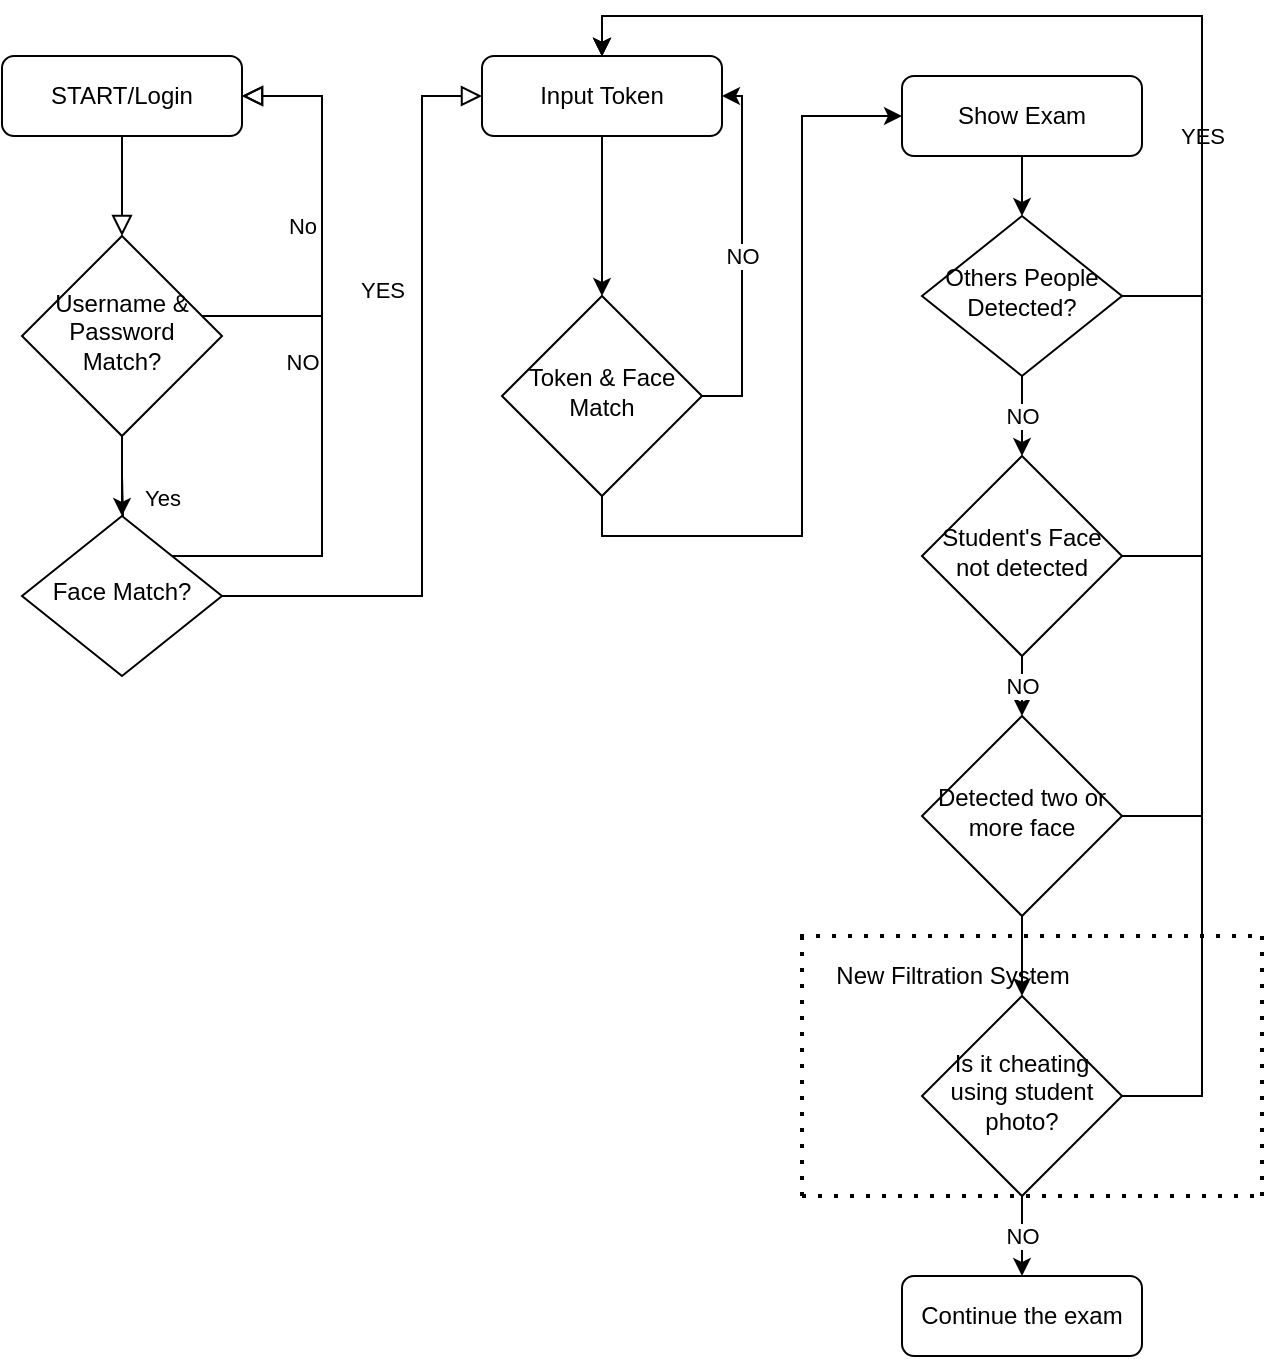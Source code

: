 <mxfile version="13.6.2" type="device"><diagram id="C5RBs43oDa-KdzZeNtuy" name="Page-1"><mxGraphModel dx="868" dy="434" grid="1" gridSize="10" guides="1" tooltips="1" connect="1" arrows="1" fold="1" page="1" pageScale="1" pageWidth="827" pageHeight="1169" math="0" shadow="0"><root><mxCell id="WIyWlLk6GJQsqaUBKTNV-0"/><mxCell id="WIyWlLk6GJQsqaUBKTNV-1" parent="WIyWlLk6GJQsqaUBKTNV-0"/><mxCell id="WIyWlLk6GJQsqaUBKTNV-2" value="" style="rounded=0;html=1;jettySize=auto;orthogonalLoop=1;fontSize=11;endArrow=block;endFill=0;endSize=8;strokeWidth=1;shadow=0;labelBackgroundColor=none;edgeStyle=orthogonalEdgeStyle;" parent="WIyWlLk6GJQsqaUBKTNV-1" source="WIyWlLk6GJQsqaUBKTNV-3" target="WIyWlLk6GJQsqaUBKTNV-6" edge="1"><mxGeometry relative="1" as="geometry"/></mxCell><mxCell id="WIyWlLk6GJQsqaUBKTNV-3" value="START/Login" style="rounded=1;whiteSpace=wrap;html=1;fontSize=12;glass=0;strokeWidth=1;shadow=0;" parent="WIyWlLk6GJQsqaUBKTNV-1" vertex="1"><mxGeometry x="160" y="80" width="120" height="40" as="geometry"/></mxCell><mxCell id="WIyWlLk6GJQsqaUBKTNV-4" value="Yes" style="rounded=0;html=1;jettySize=auto;orthogonalLoop=1;fontSize=11;endArrow=block;endFill=0;endSize=8;strokeWidth=1;shadow=0;labelBackgroundColor=none;edgeStyle=orthogonalEdgeStyle;" parent="WIyWlLk6GJQsqaUBKTNV-1" target="WIyWlLk6GJQsqaUBKTNV-10" edge="1"><mxGeometry y="20" relative="1" as="geometry"><mxPoint as="offset"/><mxPoint x="220" y="290" as="sourcePoint"/></mxGeometry></mxCell><mxCell id="WIyWlLk6GJQsqaUBKTNV-5" value="No" style="edgeStyle=orthogonalEdgeStyle;rounded=0;html=1;jettySize=auto;orthogonalLoop=1;fontSize=11;endArrow=block;endFill=0;endSize=8;strokeWidth=1;shadow=0;labelBackgroundColor=none;" parent="WIyWlLk6GJQsqaUBKTNV-1" source="WIyWlLk6GJQsqaUBKTNV-6" edge="1"><mxGeometry y="10" relative="1" as="geometry"><mxPoint as="offset"/><mxPoint x="280" y="100" as="targetPoint"/><Array as="points"><mxPoint x="320" y="210"/><mxPoint x="320" y="100"/></Array></mxGeometry></mxCell><mxCell id="q7tOIeOUC4lNrYkffbZ7-0" value="" style="edgeStyle=orthogonalEdgeStyle;rounded=0;orthogonalLoop=1;jettySize=auto;html=1;" parent="WIyWlLk6GJQsqaUBKTNV-1" source="WIyWlLk6GJQsqaUBKTNV-6" target="WIyWlLk6GJQsqaUBKTNV-10" edge="1"><mxGeometry relative="1" as="geometry"/></mxCell><mxCell id="WIyWlLk6GJQsqaUBKTNV-6" value="Username &amp;amp; Password Match?" style="rhombus;whiteSpace=wrap;html=1;shadow=0;fontFamily=Helvetica;fontSize=12;align=center;strokeWidth=1;spacing=6;spacingTop=-4;" parent="WIyWlLk6GJQsqaUBKTNV-1" vertex="1"><mxGeometry x="170" y="170" width="100" height="100" as="geometry"/></mxCell><mxCell id="WIyWlLk6GJQsqaUBKTNV-8" value="YES" style="rounded=0;html=1;jettySize=auto;orthogonalLoop=1;fontSize=11;endArrow=block;endFill=0;endSize=8;strokeWidth=1;shadow=0;labelBackgroundColor=none;edgeStyle=orthogonalEdgeStyle;" parent="WIyWlLk6GJQsqaUBKTNV-1" source="WIyWlLk6GJQsqaUBKTNV-10" target="WIyWlLk6GJQsqaUBKTNV-11" edge="1"><mxGeometry x="0.333" y="20" relative="1" as="geometry"><mxPoint as="offset"/><Array as="points"><mxPoint x="370" y="350"/><mxPoint x="370" y="100"/></Array></mxGeometry></mxCell><mxCell id="WIyWlLk6GJQsqaUBKTNV-9" value="NO" style="edgeStyle=orthogonalEdgeStyle;rounded=0;html=1;jettySize=auto;orthogonalLoop=1;fontSize=11;endArrow=block;endFill=0;endSize=8;strokeWidth=1;shadow=0;labelBackgroundColor=none;entryX=1;entryY=0.5;entryDx=0;entryDy=0;" parent="WIyWlLk6GJQsqaUBKTNV-1" source="WIyWlLk6GJQsqaUBKTNV-10" target="WIyWlLk6GJQsqaUBKTNV-3" edge="1"><mxGeometry y="10" relative="1" as="geometry"><mxPoint as="offset"/><mxPoint x="420" y="330" as="targetPoint"/><Array as="points"><mxPoint x="320" y="330"/><mxPoint x="320" y="100"/></Array></mxGeometry></mxCell><mxCell id="WIyWlLk6GJQsqaUBKTNV-10" value="Face Match?" style="rhombus;whiteSpace=wrap;html=1;shadow=0;fontFamily=Helvetica;fontSize=12;align=center;strokeWidth=1;spacing=6;spacingTop=-4;" parent="WIyWlLk6GJQsqaUBKTNV-1" vertex="1"><mxGeometry x="170" y="310" width="100" height="80" as="geometry"/></mxCell><mxCell id="q7tOIeOUC4lNrYkffbZ7-5" style="edgeStyle=orthogonalEdgeStyle;rounded=0;orthogonalLoop=1;jettySize=auto;html=1;exitX=0.5;exitY=1;exitDx=0;exitDy=0;entryX=0.5;entryY=0;entryDx=0;entryDy=0;" parent="WIyWlLk6GJQsqaUBKTNV-1" source="WIyWlLk6GJQsqaUBKTNV-11" target="q7tOIeOUC4lNrYkffbZ7-3" edge="1"><mxGeometry relative="1" as="geometry"/></mxCell><mxCell id="WIyWlLk6GJQsqaUBKTNV-11" value="Input Token" style="rounded=1;whiteSpace=wrap;html=1;fontSize=12;glass=0;strokeWidth=1;shadow=0;" parent="WIyWlLk6GJQsqaUBKTNV-1" vertex="1"><mxGeometry x="400" y="80" width="120" height="40" as="geometry"/></mxCell><mxCell id="q7tOIeOUC4lNrYkffbZ7-6" value="NO" style="edgeStyle=orthogonalEdgeStyle;rounded=0;orthogonalLoop=1;jettySize=auto;html=1;exitX=1;exitY=0.5;exitDx=0;exitDy=0;entryX=1;entryY=0.5;entryDx=0;entryDy=0;" parent="WIyWlLk6GJQsqaUBKTNV-1" source="q7tOIeOUC4lNrYkffbZ7-3" target="WIyWlLk6GJQsqaUBKTNV-11" edge="1"><mxGeometry relative="1" as="geometry"/></mxCell><mxCell id="q7tOIeOUC4lNrYkffbZ7-8" style="edgeStyle=orthogonalEdgeStyle;rounded=0;orthogonalLoop=1;jettySize=auto;html=1;exitX=0.5;exitY=1;exitDx=0;exitDy=0;entryX=0;entryY=0.5;entryDx=0;entryDy=0;" parent="WIyWlLk6GJQsqaUBKTNV-1" source="q7tOIeOUC4lNrYkffbZ7-3" target="q7tOIeOUC4lNrYkffbZ7-7" edge="1"><mxGeometry relative="1" as="geometry"><mxPoint x="610" y="150" as="targetPoint"/></mxGeometry></mxCell><mxCell id="q7tOIeOUC4lNrYkffbZ7-3" value="Token &amp;amp; Face Match" style="rhombus;whiteSpace=wrap;html=1;shadow=0;fontFamily=Helvetica;fontSize=12;align=center;strokeWidth=1;spacing=6;spacingTop=-4;" parent="WIyWlLk6GJQsqaUBKTNV-1" vertex="1"><mxGeometry x="410" y="200" width="100" height="100" as="geometry"/></mxCell><mxCell id="q7tOIeOUC4lNrYkffbZ7-11" style="edgeStyle=orthogonalEdgeStyle;rounded=0;orthogonalLoop=1;jettySize=auto;html=1;exitX=0.5;exitY=1;exitDx=0;exitDy=0;" parent="WIyWlLk6GJQsqaUBKTNV-1" source="q7tOIeOUC4lNrYkffbZ7-7" target="q7tOIeOUC4lNrYkffbZ7-9" edge="1"><mxGeometry relative="1" as="geometry"/></mxCell><mxCell id="q7tOIeOUC4lNrYkffbZ7-7" value="Show Exam" style="rounded=1;whiteSpace=wrap;html=1;fontSize=12;glass=0;strokeWidth=1;shadow=0;" parent="WIyWlLk6GJQsqaUBKTNV-1" vertex="1"><mxGeometry x="610" y="90" width="120" height="40" as="geometry"/></mxCell><mxCell id="q7tOIeOUC4lNrYkffbZ7-12" value="NO" style="edgeStyle=orthogonalEdgeStyle;rounded=0;orthogonalLoop=1;jettySize=auto;html=1;exitX=0.5;exitY=1;exitDx=0;exitDy=0;" parent="WIyWlLk6GJQsqaUBKTNV-1" source="q7tOIeOUC4lNrYkffbZ7-9" target="q7tOIeOUC4lNrYkffbZ7-10" edge="1"><mxGeometry relative="1" as="geometry"/></mxCell><mxCell id="q7tOIeOUC4lNrYkffbZ7-17" style="edgeStyle=orthogonalEdgeStyle;rounded=0;orthogonalLoop=1;jettySize=auto;html=1;exitX=1;exitY=0.5;exitDx=0;exitDy=0;entryX=0.5;entryY=0;entryDx=0;entryDy=0;" parent="WIyWlLk6GJQsqaUBKTNV-1" source="q7tOIeOUC4lNrYkffbZ7-9" target="WIyWlLk6GJQsqaUBKTNV-11" edge="1"><mxGeometry relative="1" as="geometry"><Array as="points"><mxPoint x="760" y="200"/><mxPoint x="760" y="60"/><mxPoint x="460" y="60"/></Array></mxGeometry></mxCell><mxCell id="q7tOIeOUC4lNrYkffbZ7-9" value="Others People Detected?" style="rhombus;whiteSpace=wrap;html=1;shadow=0;fontFamily=Helvetica;fontSize=12;align=center;strokeWidth=1;spacing=6;spacingTop=-4;" parent="WIyWlLk6GJQsqaUBKTNV-1" vertex="1"><mxGeometry x="620" y="160" width="100" height="80" as="geometry"/></mxCell><mxCell id="q7tOIeOUC4lNrYkffbZ7-14" value="NO" style="edgeStyle=orthogonalEdgeStyle;rounded=0;orthogonalLoop=1;jettySize=auto;html=1;exitX=0.5;exitY=1;exitDx=0;exitDy=0;entryX=0.5;entryY=0;entryDx=0;entryDy=0;" parent="WIyWlLk6GJQsqaUBKTNV-1" source="q7tOIeOUC4lNrYkffbZ7-10" target="q7tOIeOUC4lNrYkffbZ7-13" edge="1"><mxGeometry relative="1" as="geometry"/></mxCell><mxCell id="q7tOIeOUC4lNrYkffbZ7-16" style="edgeStyle=orthogonalEdgeStyle;rounded=0;orthogonalLoop=1;jettySize=auto;html=1;exitX=1;exitY=0.5;exitDx=0;exitDy=0;" parent="WIyWlLk6GJQsqaUBKTNV-1" source="q7tOIeOUC4lNrYkffbZ7-10" edge="1"><mxGeometry relative="1" as="geometry"><mxPoint x="460" y="80" as="targetPoint"/><Array as="points"><mxPoint x="760" y="330"/><mxPoint x="760" y="60"/><mxPoint x="460" y="60"/></Array></mxGeometry></mxCell><mxCell id="q7tOIeOUC4lNrYkffbZ7-10" value="Student's Face not detected" style="rhombus;whiteSpace=wrap;html=1;shadow=0;fontFamily=Helvetica;fontSize=12;align=center;strokeWidth=1;spacing=6;spacingTop=-4;" parent="WIyWlLk6GJQsqaUBKTNV-1" vertex="1"><mxGeometry x="620" y="280" width="100" height="100" as="geometry"/></mxCell><mxCell id="q7tOIeOUC4lNrYkffbZ7-15" value="YES" style="edgeStyle=orthogonalEdgeStyle;rounded=0;orthogonalLoop=1;jettySize=auto;html=1;exitX=1;exitY=0.5;exitDx=0;exitDy=0;entryX=0.5;entryY=0;entryDx=0;entryDy=0;" parent="WIyWlLk6GJQsqaUBKTNV-1" source="q7tOIeOUC4lNrYkffbZ7-13" target="WIyWlLk6GJQsqaUBKTNV-11" edge="1"><mxGeometry relative="1" as="geometry"><Array as="points"><mxPoint x="760" y="460"/><mxPoint x="760" y="60"/><mxPoint x="460" y="60"/></Array></mxGeometry></mxCell><mxCell id="QmYrcnoPVwJ7ymxaOeXZ-3" style="edgeStyle=orthogonalEdgeStyle;rounded=0;orthogonalLoop=1;jettySize=auto;html=1;exitX=0.5;exitY=1;exitDx=0;exitDy=0;entryX=0.5;entryY=0;entryDx=0;entryDy=0;" edge="1" parent="WIyWlLk6GJQsqaUBKTNV-1" source="q7tOIeOUC4lNrYkffbZ7-13" target="QmYrcnoPVwJ7ymxaOeXZ-2"><mxGeometry relative="1" as="geometry"/></mxCell><mxCell id="q7tOIeOUC4lNrYkffbZ7-13" value="Detected two or more face" style="rhombus;whiteSpace=wrap;html=1;shadow=0;fontFamily=Helvetica;fontSize=12;align=center;strokeWidth=1;spacing=6;spacingTop=-4;" parent="WIyWlLk6GJQsqaUBKTNV-1" vertex="1"><mxGeometry x="620" y="410" width="100" height="100" as="geometry"/></mxCell><mxCell id="QmYrcnoPVwJ7ymxaOeXZ-0" value="NO" style="edgeStyle=orthogonalEdgeStyle;rounded=0;orthogonalLoop=1;jettySize=auto;html=1;exitX=0.5;exitY=1;exitDx=0;exitDy=0;entryX=0.5;entryY=0;entryDx=0;entryDy=0;" edge="1" parent="WIyWlLk6GJQsqaUBKTNV-1" source="QmYrcnoPVwJ7ymxaOeXZ-2" target="QmYrcnoPVwJ7ymxaOeXZ-5"><mxGeometry relative="1" as="geometry"><mxPoint x="670" y="680" as="targetPoint"/></mxGeometry></mxCell><mxCell id="QmYrcnoPVwJ7ymxaOeXZ-4" style="edgeStyle=orthogonalEdgeStyle;rounded=0;orthogonalLoop=1;jettySize=auto;html=1;exitX=1;exitY=0.5;exitDx=0;exitDy=0;entryX=0.5;entryY=0;entryDx=0;entryDy=0;" edge="1" parent="WIyWlLk6GJQsqaUBKTNV-1" source="QmYrcnoPVwJ7ymxaOeXZ-2" target="WIyWlLk6GJQsqaUBKTNV-11"><mxGeometry relative="1" as="geometry"><mxPoint x="760" y="350" as="targetPoint"/><Array as="points"><mxPoint x="760" y="600"/><mxPoint x="760" y="60"/><mxPoint x="460" y="60"/></Array></mxGeometry></mxCell><mxCell id="QmYrcnoPVwJ7ymxaOeXZ-2" value="Is it cheating using student photo?" style="rhombus;whiteSpace=wrap;html=1;shadow=0;fontFamily=Helvetica;fontSize=12;align=center;strokeWidth=1;spacing=6;spacingTop=-4;" vertex="1" parent="WIyWlLk6GJQsqaUBKTNV-1"><mxGeometry x="620" y="550" width="100" height="100" as="geometry"/></mxCell><mxCell id="QmYrcnoPVwJ7ymxaOeXZ-5" value="Continue the exam" style="rounded=1;whiteSpace=wrap;html=1;fontSize=12;glass=0;strokeWidth=1;shadow=0;" vertex="1" parent="WIyWlLk6GJQsqaUBKTNV-1"><mxGeometry x="610" y="690" width="120" height="40" as="geometry"/></mxCell><mxCell id="QmYrcnoPVwJ7ymxaOeXZ-6" value="" style="endArrow=none;dashed=1;html=1;dashPattern=1 3;strokeWidth=2;" edge="1" parent="WIyWlLk6GJQsqaUBKTNV-1"><mxGeometry width="50" height="50" relative="1" as="geometry"><mxPoint x="559" y="520" as="sourcePoint"/><mxPoint x="789" y="520" as="targetPoint"/></mxGeometry></mxCell><mxCell id="QmYrcnoPVwJ7ymxaOeXZ-7" value="" style="endArrow=none;dashed=1;html=1;dashPattern=1 3;strokeWidth=2;" edge="1" parent="WIyWlLk6GJQsqaUBKTNV-1"><mxGeometry width="50" height="50" relative="1" as="geometry"><mxPoint x="560" y="650" as="sourcePoint"/><mxPoint x="790" y="650" as="targetPoint"/></mxGeometry></mxCell><mxCell id="QmYrcnoPVwJ7ymxaOeXZ-8" value="" style="endArrow=none;dashed=1;html=1;dashPattern=1 3;strokeWidth=2;" edge="1" parent="WIyWlLk6GJQsqaUBKTNV-1"><mxGeometry width="50" height="50" relative="1" as="geometry"><mxPoint x="790" y="650" as="sourcePoint"/><mxPoint x="790" y="520" as="targetPoint"/></mxGeometry></mxCell><mxCell id="QmYrcnoPVwJ7ymxaOeXZ-9" value="" style="endArrow=none;dashed=1;html=1;dashPattern=1 3;strokeWidth=2;" edge="1" parent="WIyWlLk6GJQsqaUBKTNV-1"><mxGeometry width="50" height="50" relative="1" as="geometry"><mxPoint x="560" y="650" as="sourcePoint"/><mxPoint x="560" y="520" as="targetPoint"/></mxGeometry></mxCell><mxCell id="QmYrcnoPVwJ7ymxaOeXZ-10" value="New Filtration System" style="text;html=1;align=center;verticalAlign=middle;resizable=0;points=[];autosize=1;" vertex="1" parent="WIyWlLk6GJQsqaUBKTNV-1"><mxGeometry x="570" y="530" width="130" height="20" as="geometry"/></mxCell></root></mxGraphModel></diagram></mxfile>